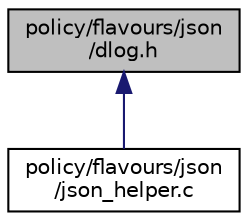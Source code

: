digraph "policy/flavours/json/dlog.h"
{
  edge [fontname="Helvetica",fontsize="10",labelfontname="Helvetica",labelfontsize="10"];
  node [fontname="Helvetica",fontsize="10",shape=record];
  Node2 [label="policy/flavours/json\l/dlog.h",height=0.2,width=0.4,color="black", fillcolor="grey75", style="filled", fontcolor="black"];
  Node2 -> Node3 [dir="back",color="midnightblue",fontsize="10",style="solid",fontname="Helvetica"];
  Node3 [label="policy/flavours/json\l/json_helper.c",height=0.2,width=0.4,color="black", fillcolor="white", style="filled",URL="$json__helper_8c.html"];
}
